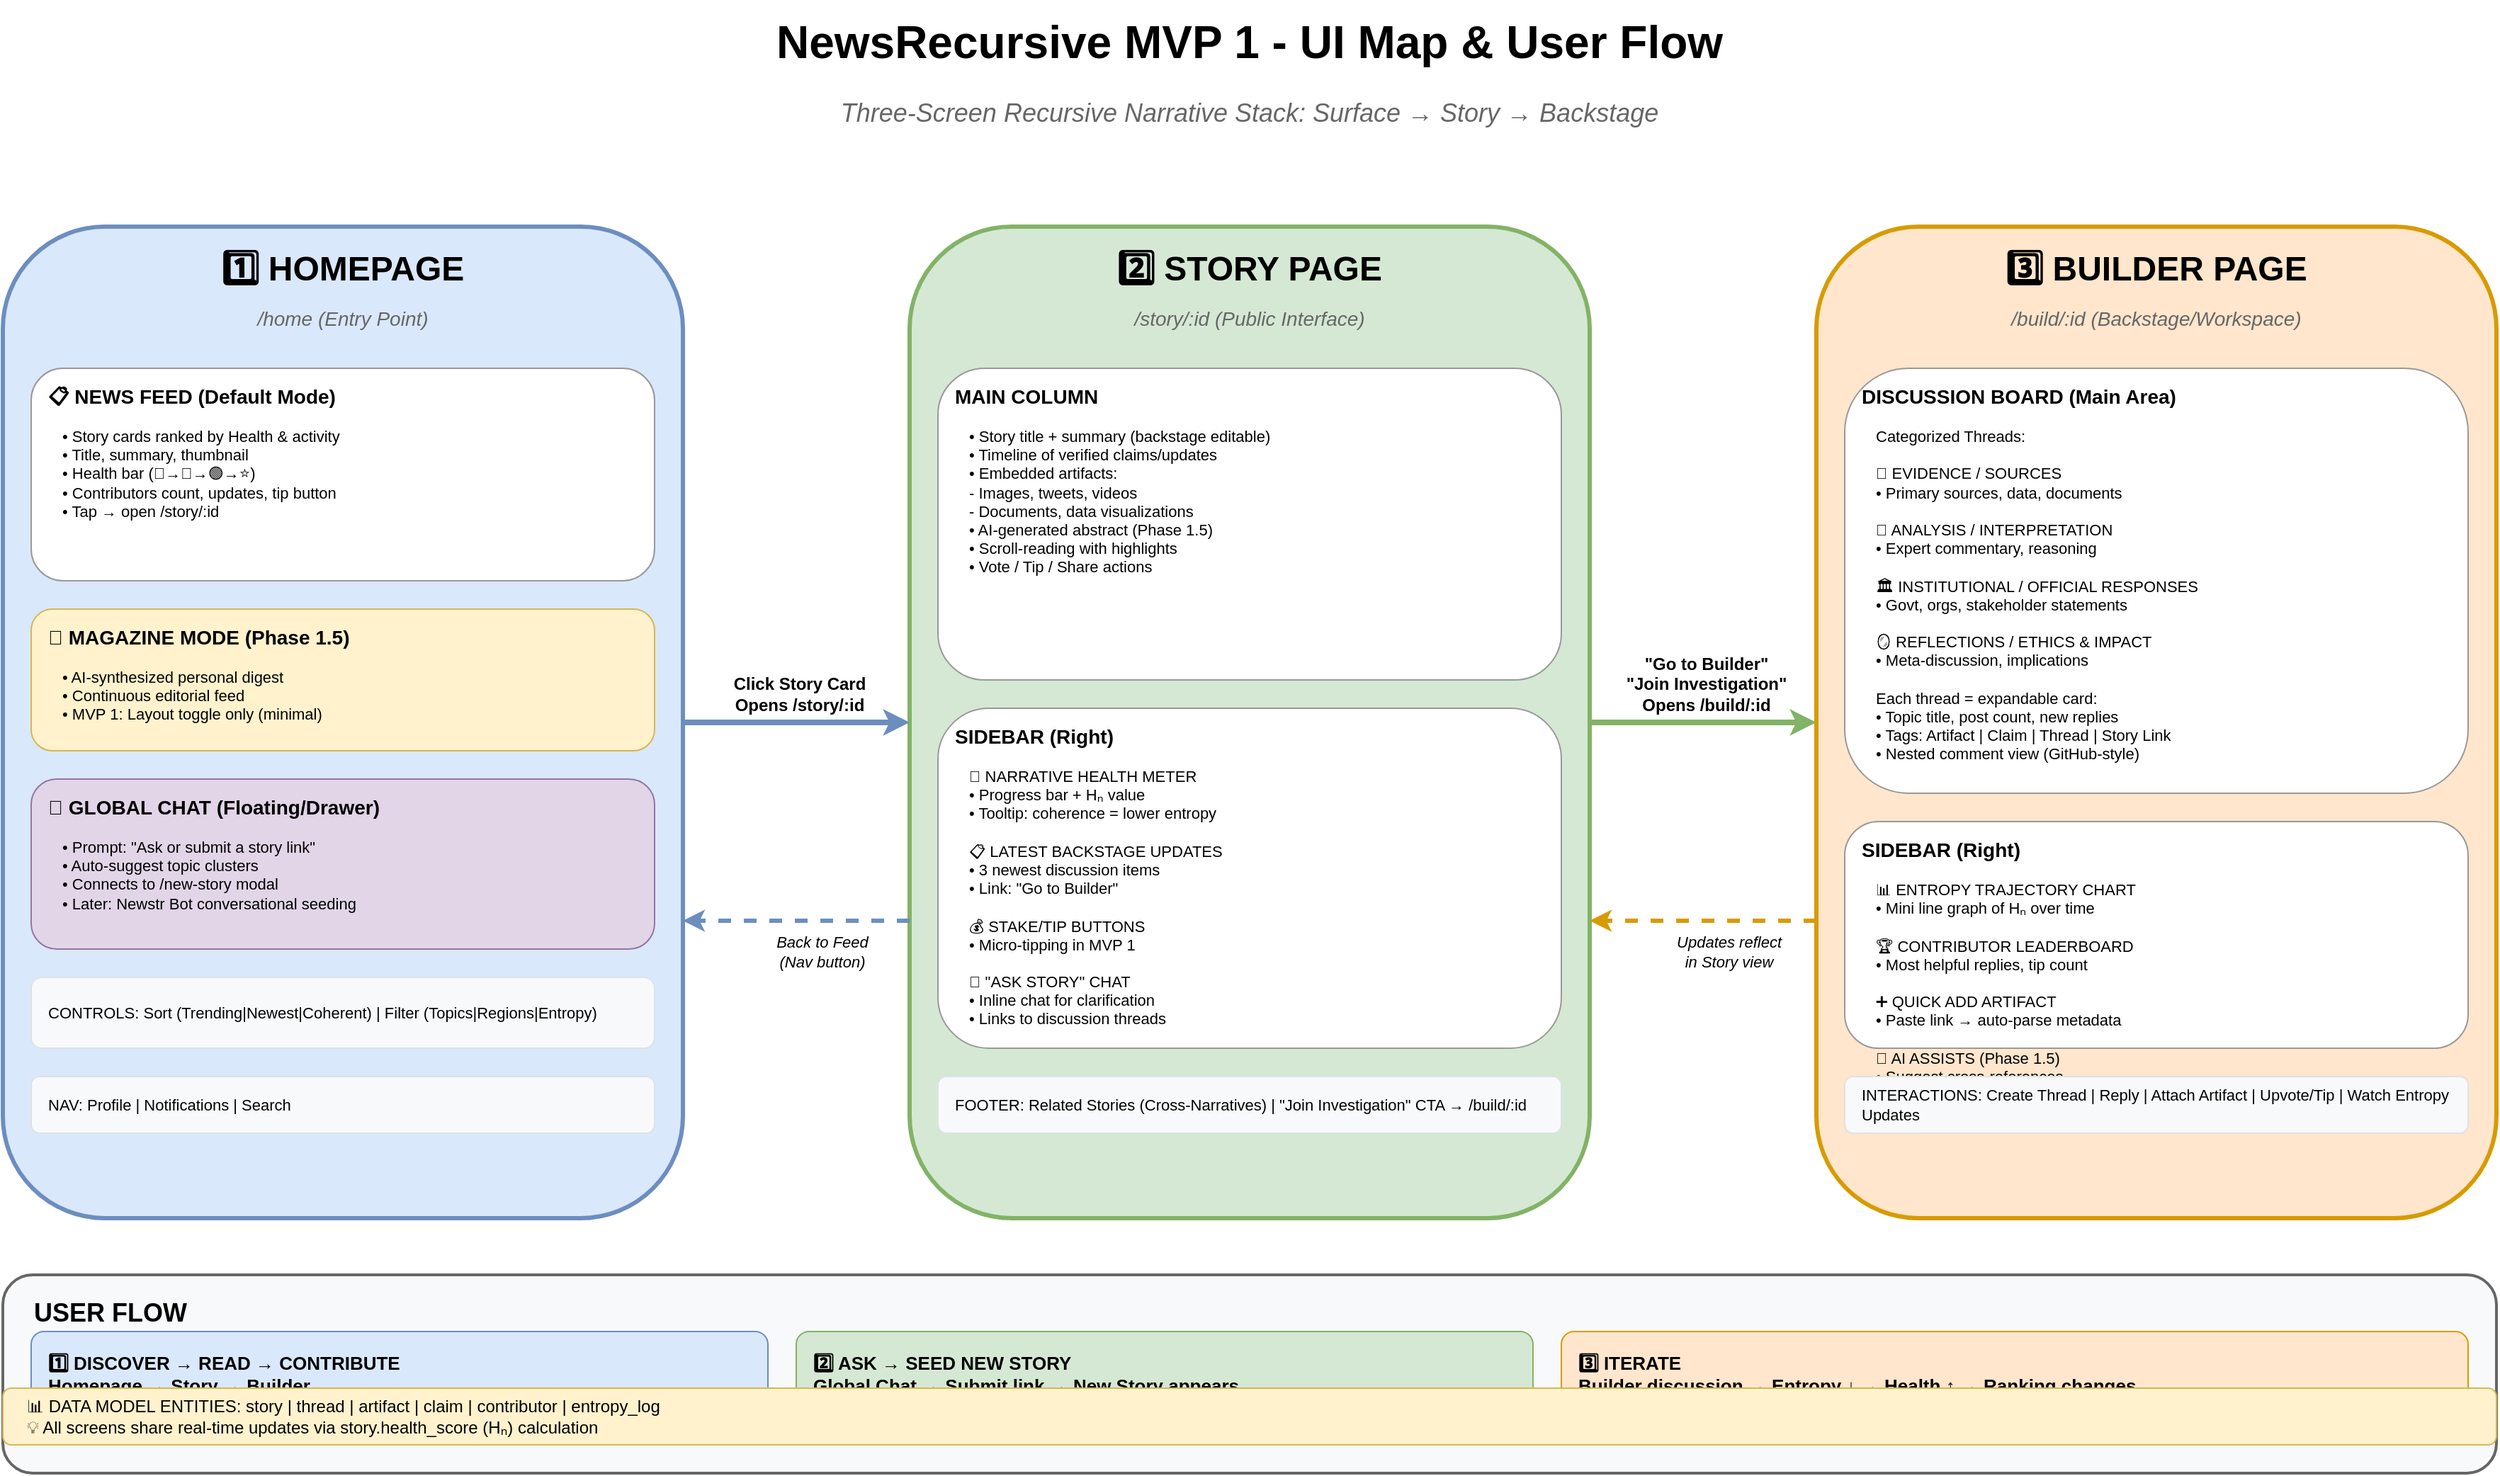 <mxfile>
    <diagram name="00 - UI Map &amp; Flow" id="ui-map">
        <mxGraphModel dx="1679" dy="1036" grid="1" gridSize="10" guides="1" tooltips="1" connect="1" arrows="1" fold="1" page="1" pageScale="1" pageWidth="1920" pageHeight="1080" math="0" shadow="0">
            <root>
                <mxCell id="0"/>
                <mxCell id="1" parent="0"/>
                <mxCell id="title" value="NewsRecursive MVP 1 - UI Map &amp; User Flow" style="text;html=1;strokeColor=none;fillColor=none;align=center;verticalAlign=middle;whiteSpace=wrap;fontSize=32;fontStyle=1;" parent="1" vertex="1">
                    <mxGeometry x="460" y="20" width="1000" height="60" as="geometry"/>
                </mxCell>
                <mxCell id="subtitle" value="Three-Screen Recursive Narrative Stack: Surface → Story → Backstage" style="text;html=1;strokeColor=none;fillColor=none;align=center;verticalAlign=middle;whiteSpace=wrap;fontSize=18;fontStyle=2;fontColor=#666666;" parent="1" vertex="1">
                    <mxGeometry x="460" y="80" width="1000" height="40" as="geometry"/>
                </mxCell>
                <mxCell id="homepage-box" value="" style="rounded=1;whiteSpace=wrap;html=1;fillColor=#dae8fc;strokeColor=#6c8ebf;strokeWidth=3;" parent="1" vertex="1">
                    <mxGeometry x="80" y="180" width="480" height="700" as="geometry"/>
                </mxCell>
                <mxCell id="homepage-title" value="1️⃣ HOMEPAGE" style="text;html=1;strokeColor=none;fillColor=none;align=center;verticalAlign=middle;whiteSpace=wrap;fontSize=24;fontStyle=1;" parent="1" vertex="1">
                    <mxGeometry x="80" y="190" width="480" height="40" as="geometry"/>
                </mxCell>
                <mxCell id="homepage-subtitle" value="/home (Entry Point)" style="text;html=1;strokeColor=none;fillColor=none;align=center;verticalAlign=middle;whiteSpace=wrap;fontSize=14;fontStyle=2;fontColor=#666666;" parent="1" vertex="1">
                    <mxGeometry x="80" y="230" width="480" height="30" as="geometry"/>
                </mxCell>
                <mxCell id="homepage-section1" value="📋 NEWS FEED (Default Mode)" style="rounded=1;whiteSpace=wrap;html=1;fillColor=#ffffff;strokeColor=#999999;fontSize=14;fontStyle=1;align=left;verticalAlign=top;spacingLeft=10;spacingTop=5;" parent="1" vertex="1">
                    <mxGeometry x="100" y="280" width="440" height="150" as="geometry"/>
                </mxCell>
                <mxCell id="homepage-feed-content" value="• Story cards ranked by Health &amp; activity&#xa;• Title, summary, thumbnail&#xa;• Health bar (🔴→🔵→🟢→⭐)&#xa;• Contributors count, updates, tip button&#xa;• Tap → open /story/:id" style="text;html=1;strokeColor=none;fillColor=none;align=left;verticalAlign=top;whiteSpace=wrap;fontSize=11;spacingLeft=10;spacingTop=5;" parent="1" vertex="1">
                    <mxGeometry x="110" y="310" width="420" height="110" as="geometry"/>
                </mxCell>
                <mxCell id="homepage-section2" value="📖 MAGAZINE MODE (Phase 1.5)" style="rounded=1;whiteSpace=wrap;html=1;fillColor=#fff2cc;strokeColor=#d6b656;fontSize=14;fontStyle=1;align=left;verticalAlign=top;spacingLeft=10;spacingTop=5;" parent="1" vertex="1">
                    <mxGeometry x="100" y="450" width="440" height="100" as="geometry"/>
                </mxCell>
                <mxCell id="homepage-mag-content" value="• AI-synthesized personal digest&#xa;• Continuous editorial feed&#xa;• MVP 1: Layout toggle only (minimal)" style="text;html=1;strokeColor=none;fillColor=none;align=left;verticalAlign=top;whiteSpace=wrap;fontSize=11;spacingLeft=10;spacingTop=5;" parent="1" vertex="1">
                    <mxGeometry x="110" y="480" width="420" height="60" as="geometry"/>
                </mxCell>
                <mxCell id="homepage-section3" value="💬 GLOBAL CHAT (Floating/Drawer)" style="rounded=1;whiteSpace=wrap;html=1;fillColor=#e1d5e7;strokeColor=#9673a6;fontSize=14;fontStyle=1;align=left;verticalAlign=top;spacingLeft=10;spacingTop=5;" parent="1" vertex="1">
                    <mxGeometry x="100" y="570" width="440" height="120" as="geometry"/>
                </mxCell>
                <mxCell id="homepage-chat-content" value="• Prompt: &quot;Ask or submit a story link&quot;&#xa;• Auto-suggest topic clusters&#xa;• Connects to /new-story modal&#xa;• Later: Newstr Bot conversational seeding" style="text;html=1;strokeColor=none;fillColor=none;align=left;verticalAlign=top;whiteSpace=wrap;fontSize=11;spacingLeft=10;spacingTop=5;" parent="1" vertex="1">
                    <mxGeometry x="110" y="600" width="420" height="80" as="geometry"/>
                </mxCell>
                <mxCell id="homepage-controls" value="CONTROLS: Sort (Trending|Newest|Coherent) | Filter (Topics|Regions|Entropy)" style="rounded=1;whiteSpace=wrap;html=1;fillColor=#f8f9fa;strokeColor=#dee2e6;fontSize=11;align=left;spacingLeft=10;" parent="1" vertex="1">
                    <mxGeometry x="100" y="710" width="440" height="50" as="geometry"/>
                </mxCell>
                <mxCell id="homepage-nav" value="NAV: Profile | Notifications | Search" style="rounded=1;whiteSpace=wrap;html=1;fillColor=#f8f9fa;strokeColor=#dee2e6;fontSize=11;align=left;spacingLeft=10;" parent="1" vertex="1">
                    <mxGeometry x="100" y="780" width="440" height="40" as="geometry"/>
                </mxCell>
                <mxCell id="story-box" value="" style="rounded=1;whiteSpace=wrap;html=1;fillColor=#d5e8d4;strokeColor=#82b366;strokeWidth=3;" parent="1" vertex="1">
                    <mxGeometry x="720" y="180" width="480" height="700" as="geometry"/>
                </mxCell>
                <mxCell id="story-title-box" value="2️⃣ STORY PAGE" style="text;html=1;strokeColor=none;fillColor=none;align=center;verticalAlign=middle;whiteSpace=wrap;fontSize=24;fontStyle=1;" parent="1" vertex="1">
                    <mxGeometry x="720" y="190" width="480" height="40" as="geometry"/>
                </mxCell>
                <mxCell id="story-subtitle" value="/story/:id (Public Interface)" style="text;html=1;strokeColor=none;fillColor=none;align=center;verticalAlign=middle;whiteSpace=wrap;fontSize=14;fontStyle=2;fontColor=#666666;" parent="1" vertex="1">
                    <mxGeometry x="720" y="230" width="480" height="30" as="geometry"/>
                </mxCell>
                <mxCell id="story-section1" value="MAIN COLUMN" style="rounded=1;whiteSpace=wrap;html=1;fillColor=#ffffff;strokeColor=#999999;fontSize=14;fontStyle=1;align=left;verticalAlign=top;spacingLeft=10;spacingTop=5;" parent="1" vertex="1">
                    <mxGeometry x="740" y="280" width="440" height="220" as="geometry"/>
                </mxCell>
                <mxCell id="story-main-content" value="• Story title + summary (backstage editable)&#xa;• Timeline of verified claims/updates&#xa;• Embedded artifacts:&#xa;  - Images, tweets, videos&#xa;  - Documents, data visualizations&#xa;• AI-generated abstract (Phase 1.5)&#xa;• Scroll-reading with highlights&#xa;• Vote / Tip / Share actions" style="text;html=1;strokeColor=none;fillColor=none;align=left;verticalAlign=top;whiteSpace=wrap;fontSize=11;spacingLeft=10;spacingTop=5;" parent="1" vertex="1">
                    <mxGeometry x="750" y="310" width="420" height="180" as="geometry"/>
                </mxCell>
                <mxCell id="story-section2" value="SIDEBAR (Right)" style="rounded=1;whiteSpace=wrap;html=1;fillColor=#ffffff;strokeColor=#999999;fontSize=14;fontStyle=1;align=left;verticalAlign=top;spacingLeft=10;spacingTop=5;" parent="1" vertex="1">
                    <mxGeometry x="740" y="520" width="440" height="240" as="geometry"/>
                </mxCell>
                <mxCell id="story-sidebar-content" value="🎯 NARRATIVE HEALTH METER&#xa;  • Progress bar + Hₙ value&#xa;  • Tooltip: coherence = lower entropy&#xa;&#xa;📋 LATEST BACKSTAGE UPDATES&#xa;  • 3 newest discussion items&#xa;  • Link: &quot;Go to Builder&quot;&#xa;&#xa;💰 STAKE/TIP BUTTONS&#xa;  • Micro-tipping in MVP 1&#xa;&#xa;💬 &quot;ASK STORY&quot; CHAT&#xa;  • Inline chat for clarification&#xa;  • Links to discussion threads" style="text;html=1;strokeColor=none;fillColor=none;align=left;verticalAlign=top;whiteSpace=wrap;fontSize=11;spacingLeft=10;spacingTop=5;" parent="1" vertex="1">
                    <mxGeometry x="750" y="550" width="420" height="200" as="geometry"/>
                </mxCell>
                <mxCell id="story-footer" value="FOOTER: Related Stories (Cross-Narratives) | &quot;Join Investigation&quot; CTA → /build/:id" style="rounded=1;whiteSpace=wrap;html=1;fillColor=#f8f9fa;strokeColor=#dee2e6;fontSize=11;align=left;spacingLeft=10;" parent="1" vertex="1">
                    <mxGeometry x="740" y="780" width="440" height="40" as="geometry"/>
                </mxCell>
                <mxCell id="builder-box" value="" style="rounded=1;whiteSpace=wrap;html=1;fillColor=#ffe6cc;strokeColor=#d79b00;strokeWidth=3;" parent="1" vertex="1">
                    <mxGeometry x="1360" y="180" width="480" height="700" as="geometry"/>
                </mxCell>
                <mxCell id="builder-title-box" value="3️⃣ BUILDER PAGE" style="text;html=1;strokeColor=none;fillColor=none;align=center;verticalAlign=middle;whiteSpace=wrap;fontSize=24;fontStyle=1;" parent="1" vertex="1">
                    <mxGeometry x="1360" y="190" width="480" height="40" as="geometry"/>
                </mxCell>
                <mxCell id="builder-subtitle" value="/build/:id (Backstage/Workspace)" style="text;html=1;strokeColor=none;fillColor=none;align=center;verticalAlign=middle;whiteSpace=wrap;fontSize=14;fontStyle=2;fontColor=#666666;" parent="1" vertex="1">
                    <mxGeometry x="1360" y="230" width="480" height="30" as="geometry"/>
                </mxCell>
                <mxCell id="builder-section1" value="DISCUSSION BOARD (Main Area)" style="rounded=1;whiteSpace=wrap;html=1;fillColor=#ffffff;strokeColor=#999999;fontSize=14;fontStyle=1;align=left;verticalAlign=top;spacingLeft=10;spacingTop=5;" parent="1" vertex="1">
                    <mxGeometry x="1380" y="280" width="440" height="300" as="geometry"/>
                </mxCell>
                <mxCell id="builder-discussion-content" value="Categorized Threads:&#xa;&#xa;🧩 EVIDENCE / SOURCES&#xa;  • Primary sources, data, documents&#xa;&#xa;🧠 ANALYSIS / INTERPRETATION&#xa;  • Expert commentary, reasoning&#xa;&#xa;🏛️ INSTITUTIONAL / OFFICIAL RESPONSES&#xa;  • Govt, orgs, stakeholder statements&#xa;&#xa;🪞 REFLECTIONS / ETHICS &amp; IMPACT&#xa;  • Meta-discussion, implications&#xa;&#xa;Each thread = expandable card:&#xa;  • Topic title, post count, new replies&#xa;  • Tags: Artifact | Claim | Thread | Story Link&#xa;  • Nested comment view (GitHub-style)" style="text;html=1;strokeColor=none;fillColor=none;align=left;verticalAlign=top;whiteSpace=wrap;fontSize=11;spacingLeft=10;spacingTop=5;" parent="1" vertex="1">
                    <mxGeometry x="1390" y="310" width="420" height="260" as="geometry"/>
                </mxCell>
                <mxCell id="builder-section2" value="SIDEBAR (Right)" style="rounded=1;whiteSpace=wrap;html=1;fillColor=#ffffff;strokeColor=#999999;fontSize=14;fontStyle=1;align=left;verticalAlign=top;spacingLeft=10;spacingTop=5;" parent="1" vertex="1">
                    <mxGeometry x="1380" y="600" width="440" height="160" as="geometry"/>
                </mxCell>
                <mxCell id="builder-sidebar-content" value="📊 ENTROPY TRAJECTORY CHART&#xa;  • Mini line graph of Hₙ over time&#xa;&#xa;🏆 CONTRIBUTOR LEADERBOARD&#xa;  • Most helpful replies, tip count&#xa;&#xa;➕ QUICK ADD ARTIFACT&#xa;  • Paste link → auto-parse metadata&#xa;&#xa;🤖 AI ASSISTS (Phase 1.5)&#xa;  • Suggest cross-references&#xa;  • Detect contradictions" style="text;html=1;strokeColor=none;fillColor=none;align=left;verticalAlign=top;whiteSpace=wrap;fontSize=11;spacingLeft=10;spacingTop=5;" parent="1" vertex="1">
                    <mxGeometry x="1390" y="630" width="420" height="120" as="geometry"/>
                </mxCell>
                <mxCell id="builder-actions" value="INTERACTIONS: Create Thread | Reply | Attach Artifact | Upvote/Tip | Watch Entropy Updates" style="rounded=1;whiteSpace=wrap;html=1;fillColor=#f8f9fa;strokeColor=#dee2e6;fontSize=11;align=left;spacingLeft=10;" parent="1" vertex="1">
                    <mxGeometry x="1380" y="780" width="440" height="40" as="geometry"/>
                </mxCell>
                <mxCell id="arrow1" value="" style="endArrow=classic;html=1;strokeWidth=4;strokeColor=#6c8ebf;exitX=1;exitY=0.5;exitDx=0;exitDy=0;entryX=0;entryY=0.5;entryDx=0;entryDy=0;" parent="1" source="homepage-box" target="story-box" edge="1">
                    <mxGeometry width="50" height="50" relative="1" as="geometry">
                        <mxPoint x="580" y="530" as="sourcePoint"/>
                        <mxPoint x="630" y="480" as="targetPoint"/>
                    </mxGeometry>
                </mxCell>
                <mxCell id="arrow1-label" value="Click Story Card&#xa;Opens /story/:id" style="edgeLabel;html=1;align=center;verticalAlign=middle;resizable=0;points=[];fontSize=12;fontStyle=1;labelBackgroundColor=#ffffff;" parent="arrow1" vertex="1" connectable="0">
                    <mxGeometry x="-0.1" y="2" relative="1" as="geometry">
                        <mxPoint x="10" y="-18" as="offset"/>
                    </mxGeometry>
                </mxCell>
                <mxCell id="arrow2" value="" style="endArrow=classic;html=1;strokeWidth=4;strokeColor=#82b366;exitX=1;exitY=0.5;exitDx=0;exitDy=0;entryX=0;entryY=0.5;entryDx=0;entryDy=0;" parent="1" source="story-box" target="builder-box" edge="1">
                    <mxGeometry width="50" height="50" relative="1" as="geometry">
                        <mxPoint x="1220" y="530" as="sourcePoint"/>
                        <mxPoint x="1270" y="480" as="targetPoint"/>
                    </mxGeometry>
                </mxCell>
                <mxCell id="arrow2-label" value="&quot;Go to Builder&quot;&#xa;&quot;Join Investigation&quot;&#xa;Opens /build/:id" style="edgeLabel;html=1;align=center;verticalAlign=middle;resizable=0;points=[];fontSize=12;fontStyle=1;labelBackgroundColor=#ffffff;" parent="arrow2" vertex="1" connectable="0">
                    <mxGeometry x="-0.1" y="2" relative="1" as="geometry">
                        <mxPoint x="10" y="-25" as="offset"/>
                    </mxGeometry>
                </mxCell>
                <mxCell id="arrow3" value="" style="endArrow=classic;html=1;strokeWidth=3;strokeColor=#d79b00;exitX=0;exitY=0.7;exitDx=0;exitDy=0;entryX=1;entryY=0.7;entryDx=0;entryDy=0;dashed=1;" parent="1" source="builder-box" target="story-box" edge="1">
                    <mxGeometry width="50" height="50" relative="1" as="geometry">
                        <mxPoint x="1220" y="690" as="sourcePoint"/>
                        <mxPoint x="1270" y="640" as="targetPoint"/>
                    </mxGeometry>
                </mxCell>
                <mxCell id="arrow3-label" value="Updates reflect&#xa;in Story view" style="edgeLabel;html=1;align=center;verticalAlign=middle;resizable=0;points=[];fontSize=11;fontStyle=2;labelBackgroundColor=#ffffff;" parent="arrow3" vertex="1" connectable="0">
                    <mxGeometry x="-0.1" y="2" relative="1" as="geometry">
                        <mxPoint x="10" y="20" as="offset"/>
                    </mxGeometry>
                </mxCell>
                <mxCell id="arrow4" value="" style="endArrow=classic;html=1;strokeWidth=3;strokeColor=#6c8ebf;exitX=0;exitY=0.7;exitDx=0;exitDy=0;entryX=1;entryY=0.7;entryDx=0;entryDy=0;dashed=1;" parent="1" source="story-box" target="homepage-box" edge="1">
                    <mxGeometry width="50" height="50" relative="1" as="geometry">
                        <mxPoint x="580" y="690" as="sourcePoint"/>
                        <mxPoint x="630" y="640" as="targetPoint"/>
                    </mxGeometry>
                </mxCell>
                <mxCell id="arrow4-label" value="Back to Feed&#xa;(Nav button)" style="edgeLabel;html=1;align=center;verticalAlign=middle;resizable=0;points=[];fontSize=11;fontStyle=2;labelBackgroundColor=#ffffff;" parent="arrow4" vertex="1" connectable="0">
                    <mxGeometry x="-0.1" y="2" relative="1" as="geometry">
                        <mxPoint x="10" y="20" as="offset"/>
                    </mxGeometry>
                </mxCell>
                <mxCell id="flow-box" value="USER FLOW" style="rounded=1;whiteSpace=wrap;html=1;fillColor=#f8f9fa;strokeColor=#666666;strokeWidth=2;fontSize=18;fontStyle=1;align=left;verticalAlign=top;spacingLeft=20;spacingTop=10;" parent="1" vertex="1">
                    <mxGeometry x="80" y="920" width="1760" height="140" as="geometry"/>
                </mxCell>
                <mxCell id="flow-1" value="1️⃣ DISCOVER → READ → CONTRIBUTE&#xa;Homepage → Story → Builder" style="rounded=1;whiteSpace=wrap;html=1;fillColor=#dae8fc;strokeColor=#6c8ebf;fontSize=13;fontStyle=1;align=left;spacingLeft=10;verticalAlign=middle;" parent="1" vertex="1">
                    <mxGeometry x="100" y="960" width="520" height="60" as="geometry"/>
                </mxCell>
                <mxCell id="flow-2" value="2️⃣ ASK → SEED NEW STORY&#xa;Global Chat → Submit link → New Story appears" style="rounded=1;whiteSpace=wrap;html=1;fillColor=#d5e8d4;strokeColor=#82b366;fontSize=13;fontStyle=1;align=left;spacingLeft=10;verticalAlign=middle;" parent="1" vertex="1">
                    <mxGeometry x="640" y="960" width="520" height="60" as="geometry"/>
                </mxCell>
                <mxCell id="flow-3" value="3️⃣ ITERATE&#xa;Builder discussion → Entropy ↓ → Health ↑ → Ranking changes" style="rounded=1;whiteSpace=wrap;html=1;fillColor=#ffe6cc;strokeColor=#d79b00;fontSize=13;fontStyle=1;align=left;spacingLeft=10;verticalAlign=middle;" parent="1" vertex="1">
                    <mxGeometry x="1180" y="960" width="640" height="60" as="geometry"/>
                </mxCell>
                <mxCell id="data-model-note" value="📊 DATA MODEL ENTITIES: story | thread | artifact | claim | contributor | entropy_log&#xa;💡 All screens share real-time updates via story.health_score (Hₙ) calculation" style="rounded=1;whiteSpace=wrap;html=1;fillColor=#fff2cc;strokeColor=#d6b656;fontSize=12;align=left;spacingLeft=15;verticalAlign=middle;" parent="1" vertex="1">
                    <mxGeometry x="80" y="1000" width="1760" height="40" as="geometry"/>
                </mxCell>
            </root>
        </mxGraphModel>
    </diagram>
    <diagram name="01 - Homepage" id="homepage">
        <mxGraphModel dx="1679" dy="1036" grid="1" gridSize="10" guides="1" tooltips="1" connect="1" arrows="1" fold="1" page="1" pageScale="1" pageWidth="1920" pageHeight="1080" math="0" shadow="0">
            <root>
                <mxCell id="0"/>
                <mxCell id="1" parent="0"/>
                <mxCell id="main-container" value="" style="rounded=0;whiteSpace=wrap;html=1;fillColor=#f5f5f5;strokeColor=#666666;" parent="1" vertex="1">
                    <mxGeometry width="1920" height="1080" as="geometry"/>
                </mxCell>
                <mxCell id="navbar" value="NAVIGATION BAR" style="rounded=0;whiteSpace=wrap;html=1;fillColor=#dae8fc;strokeColor=#6c8ebf;fontSize=14;fontStyle=1;align=left;verticalAlign=top;spacingLeft=20;spacingTop=10;" parent="1" vertex="1">
                    <mxGeometry width="1920" height="80" as="geometry"/>
                </mxCell>
                <mxCell id="nav-logo" value="📰 NewsRecursive" style="rounded=1;whiteSpace=wrap;html=1;fillColor=#ffffff;strokeColor=#666666;fontSize=18;fontStyle=1;" parent="1" vertex="1">
                    <mxGeometry x="20" y="20" width="200" height="40" as="geometry"/>
                </mxCell>
                <mxCell id="nav-search" value="🔍 Search stories..." style="rounded=1;whiteSpace=wrap;html=1;fillColor=#ffffff;strokeColor=#666666;align=left;spacingLeft=10;" parent="1" vertex="1">
                    <mxGeometry x="240" y="20" width="400" height="40" as="geometry"/>
                </mxCell>
                <mxCell id="nav-profile" value="👤 Profile" style="rounded=1;whiteSpace=wrap;html=1;fillColor=#ffffff;strokeColor=#666666;" parent="1" vertex="1">
                    <mxGeometry x="1680" y="20" width="100" height="40" as="geometry"/>
                </mxCell>
                <mxCell id="nav-notif" value="🔔 3" style="rounded=1;whiteSpace=wrap;html=1;fillColor=#fff2cc;strokeColor=#d6b656;" parent="1" vertex="1">
                    <mxGeometry x="1800" y="20" width="100" height="40" as="geometry"/>
                </mxCell>
                <mxCell id="controls-bar" value="CONTROLS" style="rounded=0;whiteSpace=wrap;html=1;fillColor=#e1d5e7;strokeColor=#9673a6;fontSize=12;fontStyle=1;align=left;verticalAlign=top;spacingLeft=20;spacingTop=5;" parent="1" vertex="1">
                    <mxGeometry y="80" width="1920" height="60" as="geometry"/>
                </mxCell>
                <mxCell id="mode-toggle" value="📋 List Mode | 📖 Magazine Mode" style="rounded=1;whiteSpace=wrap;html=1;fillColor=#ffffff;strokeColor=#666666;" parent="1" vertex="1">
                    <mxGeometry x="20" y="95" width="250" height="30" as="geometry"/>
                </mxCell>
                <mxCell id="sort-filter" value="Sort: 🔥 Trending | 🆕 Newest | ✅ Most Coherent" style="rounded=1;whiteSpace=wrap;html=1;fillColor=#ffffff;strokeColor=#666666;" parent="1" vertex="1">
                    <mxGeometry x="290" y="95" width="350" height="30" as="geometry"/>
                </mxCell>
                <mxCell id="filter-topics" value="Filter: 🏷️ Topics | 🌍 Regions | 🌀 Entropy Range" style="rounded=1;whiteSpace=wrap;html=1;fillColor=#ffffff;strokeColor=#666666;" parent="1" vertex="1">
                    <mxGeometry x="660" y="95" width="350" height="30" as="geometry"/>
                </mxCell>
                <mxCell id="content-area" value="" style="rounded=0;whiteSpace=wrap;html=1;fillColor=#ffffff;strokeColor=none;" parent="1" vertex="1">
                    <mxGeometry y="140" width="1520" height="940" as="geometry"/>
                </mxCell>
                <mxCell id="feed-title" value="📰 NEWS FEED" style="text;html=1;strokeColor=none;fillColor=none;align=left;verticalAlign=middle;whiteSpace=wrap;fontSize=20;fontStyle=1;" parent="1" vertex="1">
                    <mxGeometry x="40" y="160" width="200" height="40" as="geometry"/>
                </mxCell>
                <mxCell id="story-card-1" value="" style="rounded=1;whiteSpace=wrap;html=1;fillColor=#f8f9fa;strokeColor=#dee2e6;align=left;verticalAlign=top;" parent="1" vertex="1">
                    <mxGeometry x="40" y="220" width="700" height="180" as="geometry"/>
                </mxCell>
                <mxCell id="card1-title" value="🏛️ Federal Reserve Announces New Digital Currency Framework" style="text;html=1;strokeColor=none;fillColor=none;align=left;verticalAlign=top;whiteSpace=wrap;fontSize=16;fontStyle=1;spacingLeft=10;" parent="1" vertex="1">
                    <mxGeometry x="50" y="230" width="680" height="30" as="geometry"/>
                </mxCell>
                <mxCell id="card1-summary" value="Central bank outlines three-phase approach to CBDC implementation, with pilot programs beginning Q2 2026..." style="text;html=1;strokeColor=none;fillColor=none;align=left;verticalAlign=top;whiteSpace=wrap;fontSize=12;spacingLeft=10;" parent="1" vertex="1">
                    <mxGeometry x="50" y="265" width="680" height="40" as="geometry"/>
                </mxCell>
                <mxCell id="card1-health" value="🟢 Coherent" style="rounded=1;whiteSpace=wrap;html=1;fillColor=#d5e8d4;strokeColor=#82b366;fontSize=12;fontStyle=1;" parent="1" vertex="1">
                    <mxGeometry x="50" y="315" width="120" height="28" as="geometry"/>
                </mxCell>
                <mxCell id="card1-healthbar" value="" style="rounded=1;whiteSpace=wrap;html=1;fillColor=#e8e8e8;strokeColor=#999999;" parent="1" vertex="1">
                    <mxGeometry x="180" y="315" width="550" height="28" as="geometry"/>
                </mxCell>
                <mxCell id="card1-healthbar-fill" value="" style="rounded=1;whiteSpace=wrap;html=1;fillColor=#82b366;strokeColor=none;" parent="1" vertex="1">
                    <mxGeometry x="180" y="315" width="413" height="28" as="geometry"/>
                </mxCell>
                <mxCell id="card1-meta" value="👥 47 contributors | 🕐 Updated 2h ago | 💰 Tip" style="text;html=1;strokeColor=none;fillColor=none;align=left;verticalAlign=middle;whiteSpace=wrap;fontSize=11;spacingLeft=10;" parent="1" vertex="1">
                    <mxGeometry x="50" y="365" width="680" height="25" as="geometry"/>
                </mxCell>
                <mxCell id="story-card-2" value="" style="rounded=1;whiteSpace=wrap;html=1;fillColor=#f8f9fa;strokeColor=#dee2e6;align=left;verticalAlign=top;" parent="1" vertex="1">
                    <mxGeometry x="40" y="420" width="700" height="180" as="geometry"/>
                </mxCell>
                <mxCell id="card2-title" value="🌊 Climate Tipping Point: Antarctic Ice Sheet Collapse Accelerating" style="text;html=1;strokeColor=none;fillColor=none;align=left;verticalAlign=top;whiteSpace=wrap;fontSize=16;fontStyle=1;spacingLeft=10;" parent="1" vertex="1">
                    <mxGeometry x="50" y="430" width="680" height="30" as="geometry"/>
                </mxCell>
                <mxCell id="card2-summary" value="New satellite data reveals unprecedented melt rates in West Antarctic ice shelves, prompting urgent international response..." style="text;html=1;strokeColor=none;fillColor=none;align=left;verticalAlign=top;whiteSpace=wrap;fontSize=12;spacingLeft=10;" parent="1" vertex="1">
                    <mxGeometry x="50" y="465" width="680" height="40" as="geometry"/>
                </mxCell>
                <mxCell id="card2-health" value="🟡 Developing" style="rounded=1;whiteSpace=wrap;html=1;fillColor=#fff2cc;strokeColor=#d6b656;fontSize=12;fontStyle=1;" parent="1" vertex="1">
                    <mxGeometry x="50" y="515" width="120" height="28" as="geometry"/>
                </mxCell>
                <mxCell id="card2-healthbar" value="" style="rounded=1;whiteSpace=wrap;html=1;fillColor=#e8e8e8;strokeColor=#999999;" parent="1" vertex="1">
                    <mxGeometry x="180" y="515" width="550" height="28" as="geometry"/>
                </mxCell>
                <mxCell id="card2-healthbar-fill" value="" style="rounded=1;whiteSpace=wrap;html=1;fillColor=#d6b656;strokeColor=none;" parent="1" vertex="1">
                    <mxGeometry x="180" y="515" width="302" height="28" as="geometry"/>
                </mxCell>
                <mxCell id="card2-meta" value="👥 89 contributors | 🕐 Updated 45m ago | 💰 Tip" style="text;html=1;strokeColor=none;fillColor=none;align=left;verticalAlign=middle;whiteSpace=wrap;fontSize=11;spacingLeft=10;" parent="1" vertex="1">
                    <mxGeometry x="50" y="565" width="680" height="25" as="geometry"/>
                </mxCell>
                <mxCell id="story-card-3" value="" style="rounded=1;whiteSpace=wrap;html=1;fillColor=#f8f9fa;strokeColor=#dee2e6;align=left;verticalAlign=top;" parent="1" vertex="1">
                    <mxGeometry x="40" y="620" width="700" height="180" as="geometry"/>
                </mxCell>
                <mxCell id="card3-title" value="💊 Breakthrough Alzheimer&#39;s Treatment Shows 80% Efficacy in Phase III" style="text;html=1;strokeColor=none;fillColor=none;align=left;verticalAlign=top;whiteSpace=wrap;fontSize=16;fontStyle=1;spacingLeft=10;" parent="1" vertex="1">
                    <mxGeometry x="50" y="630" width="680" height="30" as="geometry"/>
                </mxCell>
                <mxCell id="card3-summary" value="Novel gene therapy targeting tau proteins demonstrates unprecedented success in clinical trials, FDA approval expected..." style="text;html=1;strokeColor=none;fillColor=none;align=left;verticalAlign=top;whiteSpace=wrap;fontSize=12;spacingLeft=10;" parent="1" vertex="1">
                    <mxGeometry x="50" y="665" width="680" height="40" as="geometry"/>
                </mxCell>
                <mxCell id="card3-health" value="🟢 Coherent" style="rounded=1;whiteSpace=wrap;html=1;fillColor=#d5e8d4;strokeColor=#82b366;fontSize=12;fontStyle=1;" parent="1" vertex="1">
                    <mxGeometry x="50" y="715" width="120" height="28" as="geometry"/>
                </mxCell>
                <mxCell id="card3-healthbar" value="" style="rounded=1;whiteSpace=wrap;html=1;fillColor=#e8e8e8;strokeColor=#999999;" parent="1" vertex="1">
                    <mxGeometry x="180" y="715" width="550" height="28" as="geometry"/>
                </mxCell>
                <mxCell id="card3-healthbar-fill" value="" style="rounded=1;whiteSpace=wrap;html=1;fillColor=#82b366;strokeColor=none;" parent="1" vertex="1">
                    <mxGeometry x="180" y="715" width="495" height="28" as="geometry"/>
                </mxCell>
                <mxCell id="card3-meta" value="👥 124 contributors | 🕐 Updated 10m ago | 💰 Tip" style="text;html=1;strokeColor=none;fillColor=none;align=left;verticalAlign=middle;whiteSpace=wrap;fontSize=11;spacingLeft=10;" parent="1" vertex="1">
                    <mxGeometry x="50" y="765" width="680" height="25" as="geometry"/>
                </mxCell>
                <mxCell id="feed2-title" value="📊 TRENDING NARRATIVES" style="text;html=1;strokeColor=none;fillColor=none;align=left;verticalAlign=middle;whiteSpace=wrap;fontSize=20;fontStyle=1;" parent="1" vertex="1">
                    <mxGeometry x="780" y="160" width="300" height="40" as="geometry"/>
                </mxCell>
                <mxCell id="trending-1" value="🤖 AI Lab Announces AGI Breakthrough&#xa;👥 312 contributors | 🟡 Developing" style="rounded=1;whiteSpace=wrap;html=1;fillColor=#f8f9fa;strokeColor=#dee2e6;align=left;verticalAlign=top;fontSize=12;spacingLeft=10;spacingTop=10;" parent="1" vertex="1">
                    <mxGeometry x="780" y="220" width="700" height="80" as="geometry"/>
                </mxCell>
                <mxCell id="trending-2" value="🚀 SpaceX Mars Colony Timeline Updated&#xa;👥 189 contributors | 🟢 Coherent" style="rounded=1;whiteSpace=wrap;html=1;fillColor=#f8f9fa;strokeColor=#dee2e6;align=left;verticalAlign=top;fontSize=12;spacingLeft=10;spacingTop=10;" parent="1" vertex="1">
                    <mxGeometry x="780" y="320" width="700" height="80" as="geometry"/>
                </mxCell>
                <mxCell id="trending-3" value="⚡ Grid-Scale Fusion Plant Goes Online&#xa;👥 267 contributors | 🟡 Developing" style="rounded=1;whiteSpace=wrap;html=1;fillColor=#f8f9fa;strokeColor=#dee2e6;align=left;verticalAlign=top;fontSize=12;spacingLeft=10;spacingTop=10;" parent="1" vertex="1">
                    <mxGeometry x="780" y="420" width="700" height="80" as="geometry"/>
                </mxCell>
                <mxCell id="trending-4" value="🏛️ EU Passes Comprehensive AI Rights Act&#xa;👥 445 contributors | 🟢 Coherent" style="rounded=1;whiteSpace=wrap;html=1;fillColor=#f8f9fa;strokeColor=#dee2e6;align=left;verticalAlign=top;fontSize=12;spacingLeft=10;spacingTop=10;" parent="1" vertex="1">
                    <mxGeometry x="780" y="520" width="700" height="80" as="geometry"/>
                </mxCell>
                <mxCell id="chat-drawer" value="GLOBAL CHAT" style="rounded=1;whiteSpace=wrap;html=1;fillColor=#dae8fc;strokeColor=#6c8ebf;align=left;verticalAlign=top;fontSize=14;fontStyle=1;spacingLeft=15;spacingTop=10;" parent="1" vertex="1">
                    <mxGeometry x="1540" y="140" width="380" height="940" as="geometry"/>
                </mxCell>
                <mxCell id="chat-header" value="💬 Ask or Submit a Story Link" style="text;html=1;strokeColor=none;fillColor=none;align=center;verticalAlign=middle;whiteSpace=wrap;fontSize=13;fontStyle=1;" parent="1" vertex="1">
                    <mxGeometry x="1550" y="180" width="360" height="30" as="geometry"/>
                </mxCell>
                <mxCell id="chat-messages" value="Recent Chats:&#xa;&#xa;🤖 Newstr Bot: &quot;I found 3 similar stories about Fed policy...&quot;&#xa;&#xa;You: &quot;https://nyt.com/cbdc-framework&quot;&#xa;&#xa;🤖 Newstr Bot: &quot;Would you like to:&#xa;  • Create new story&#xa;  • Merge with existing&#xa;  • Add as source to #fed-policy&quot;&#xa;&#xa;---&#xa;&#xa;You: &quot;What&#39;s happening with Antarctica?&quot;&#xa;&#xa;🤖 Newstr Bot: &quot;Story #4729 has 89 contributors discussing ice sheet collapse. View →&quot;" style="rounded=1;whiteSpace=wrap;html=1;fillColor=#ffffff;strokeColor=#999999;align=left;verticalAlign=top;fontSize=11;spacingLeft=10;spacingTop=10;" parent="1" vertex="1">
                    <mxGeometry x="1550" y="220" width="360" height="700" as="geometry"/>
                </mxCell>
                <mxCell id="chat-input" value="💬 Type here or paste a link..." style="rounded=1;whiteSpace=wrap;html=1;fillColor=#ffffff;strokeColor=#666666;align=left;verticalAlign=middle;fontSize=12;spacingLeft=10;" parent="1" vertex="1">
                    <mxGeometry x="1550" y="940" width="300" height="50" as="geometry"/>
                </mxCell>
                <mxCell id="chat-send" value="Send" style="rounded=1;whiteSpace=wrap;html=1;fillColor=#60a5fa;strokeColor=#3b82f6;fontColor=#ffffff;fontStyle=1;" parent="1" vertex="1">
                    <mxGeometry x="1860" y="940" width="50" height="50" as="geometry"/>
                </mxCell>
                <mxCell id="chat-toggle" value="🔽 Close" style="rounded=1;whiteSpace=wrap;html=1;fillColor=#e5e7eb;strokeColor=#999999;fontSize=11;" parent="1" vertex="1">
                    <mxGeometry x="1550" y="1000" width="360" height="30" as="geometry"/>
                </mxCell>
                <mxCell id="legend" value="INTERACTION NOTES:&#xa;&#xa;• Story Cards → Click to open /story/:id&#xa;• Narrative Health States:&#xa;  ⚠️ Forming (0–0.4) | 🟡 Developing (0.4–0.7) | 🟢 Coherent (0.7–1.0)&#xa;• Color Bars → Visual health indicator (red → yellow → green)&#xa;• Hover on bar → See detailed score + trend sparkline&#xa;• Tooltip → &quot;Narrative Health shows how coherent and verified a story is&quot;&#xa;• Tip Button → Micro-tipping contributors&#xa;• Chat → Auto-suggest topics on link paste&#xa;• Mode Toggle → Switch List/Magazine view" style="rounded=1;whiteSpace=wrap;html=1;fillColor=#fff2cc;strokeColor=#d6b656;align=left;verticalAlign=top;fontSize=11;spacingLeft=10;spacingTop=10;" parent="1" vertex="1">
                    <mxGeometry x="780" y="620" width="700" height="180" as="geometry"/>
                </mxCell>
            </root>
        </mxGraphModel>
    </diagram>
    <diagram name="02 - Story Page" id="story-page">
        <mxGraphModel dx="1679" dy="1036" grid="1" gridSize="10" guides="1" tooltips="1" connect="1" arrows="1" fold="1" page="1" pageScale="1" pageWidth="1920" pageHeight="1080" math="0" shadow="0">
            <root>
                <mxCell id="0"/>
                <mxCell id="1" parent="0"/>
                <mxCell id="main-container" value="" style="rounded=0;whiteSpace=wrap;html=1;fillColor=#f5f5f5;strokeColor=#666666;" parent="1" vertex="1">
                    <mxGeometry width="1920" height="1080" as="geometry"/>
                </mxCell>
                <mxCell id="navbar" value="NAVIGATION BAR" style="rounded=0;whiteSpace=wrap;html=1;fillColor=#dae8fc;strokeColor=#6c8ebf;fontSize=14;fontStyle=1;align=left;verticalAlign=top;spacingLeft=20;spacingTop=10;" parent="1" vertex="1">
                    <mxGeometry width="1920" height="80" as="geometry"/>
                </mxCell>
                <mxCell id="nav-back" value="← Back to Feed" style="rounded=1;whiteSpace=wrap;html=1;fillColor=#ffffff;strokeColor=#666666;" parent="1" vertex="1">
                    <mxGeometry x="20" y="20" width="150" height="40" as="geometry"/>
                </mxCell>
                <mxCell id="nav-logo" value="📰 NewsRecursive" style="rounded=1;whiteSpace=wrap;html=1;fillColor=#ffffff;strokeColor=#666666;fontSize=18;fontStyle=1;" parent="1" vertex="1">
                    <mxGeometry x="190" y="20" width="200" height="40" as="geometry"/>
                </mxCell>
                <mxCell id="nav-actions" value="🔖 Save | 📤 Share | ⭐ Follow" style="rounded=1;whiteSpace=wrap;html=1;fillColor=#ffffff;strokeColor=#666666;" parent="1" vertex="1">
                    <mxGeometry x="1500" y="20" width="280" height="40" as="geometry"/>
                </mxCell>
                <mxCell id="nav-profile" value="👤 Profile" style="rounded=1;whiteSpace=wrap;html=1;fillColor=#ffffff;strokeColor=#666666;" parent="1" vertex="1">
                    <mxGeometry x="1800" y="20" width="100" height="40" as="geometry"/>
                </mxCell>
                <mxCell id="main-column" value="" style="rounded=0;whiteSpace=wrap;html=1;fillColor=#ffffff;strokeColor=none;" parent="1" vertex="1">
                    <mxGeometry x="40" y="100" width="1180" height="960" as="geometry"/>
                </mxCell>
                <mxCell id="story-header" value="" style="rounded=1;whiteSpace=wrap;html=1;fillColor=#f8f9fa;strokeColor=#dee2e6;align=left;verticalAlign=top;" parent="1" vertex="1">
                    <mxGeometry x="60" y="120" width="1140" height="200" as="geometry"/>
                </mxCell>
                <mxCell id="story-title" value="🏛️ Federal Reserve Announces New Digital Currency Framework" style="text;html=1;strokeColor=none;fillColor=none;align=left;verticalAlign=top;whiteSpace=wrap;fontSize=24;fontStyle=1;spacingLeft=15;spacingTop=10;" parent="1" vertex="1">
                    <mxGeometry x="70" y="130" width="1120" height="50" as="geometry"/>
                </mxCell>
                <mxCell id="story-meta" value="📅 Published: Oct 3, 2025 | 🕐 Last Updated: 2 hours ago | ✍️ 47 Contributors | 👁️ 12.4k Views" style="text;html=1;strokeColor=none;fillColor=none;align=left;verticalAlign=middle;whiteSpace=wrap;fontSize=12;spacingLeft=15;" parent="1" vertex="1">
                    <mxGeometry x="70" y="185" width="1120" height="25" as="geometry"/>
                </mxCell>
                <mxCell id="story-summary" value="SUMMARY: The Federal Reserve today unveiled a comprehensive three-phase framework for implementing a Central Bank Digital Currency (CBDC). The plan includes pilot programs beginning in Q2 2026, with full rollout targeted for 2028. Key stakeholders include major banking institutions, tech companies, and international monetary organizations." style="text;html=1;strokeColor=none;fillColor=none;align=left;verticalAlign=top;whiteSpace=wrap;fontSize=13;spacingLeft=15;spacingTop=5;" parent="1" vertex="1">
                    <mxGeometry x="70" y="220" width="1120" height="80" as="geometry"/>
                </mxCell>
                <mxCell id="timeline-section" value="VERIFIED TIMELINE" style="rounded=1;whiteSpace=wrap;html=1;fillColor=#e1d5e7;strokeColor=#9673a6;fontSize=16;fontStyle=1;align=left;verticalAlign=top;spacingLeft=15;spacingTop=10;" parent="1" vertex="1">
                    <mxGeometry x="60" y="340" width="1140" height="400" as="geometry"/>
                </mxCell>
                <mxCell id="timeline-1" value="Oct 3, 2025 - 10:00 AM EST" style="rounded=1;whiteSpace=wrap;html=1;fillColor=#dae8fc;strokeColor=#6c8ebf;align=left;verticalAlign=top;fontSize=12;fontStyle=1;spacingLeft=10;spacingTop=5;" parent="1" vertex="1">
                    <mxGeometry x="80" y="370" width="1100" height="100" as="geometry"/>
                </mxCell>
                <mxCell id="timeline-1-content" value="🎤 Fed Chair Powell announces CBDC framework at press conference&#xa;📄 Official whitepaper released (127 pages)&#xa;🔗 Sources: [Fed.gov] [Reuters] [Bloomberg]&#xa;✅ Verified by 23 contributors" style="text;html=1;strokeColor=none;fillColor=none;align=left;verticalAlign=top;whiteSpace=wrap;fontSize=11;spacingLeft=10;spacingTop=5;" parent="1" vertex="1">
                    <mxGeometry x="90" y="400" width="1080" height="60" as="geometry"/>
                </mxCell>
                <mxCell id="timeline-2" value="Oct 3, 2025 - 2:30 PM EST" style="rounded=1;whiteSpace=wrap;html=1;fillColor=#dae8fc;strokeColor=#6c8ebf;align=left;verticalAlign=top;fontSize=12;fontStyle=1;spacingLeft=10;spacingTop=5;" parent="1" vertex="1">
                    <mxGeometry x="80" y="490" width="1100" height="100" as="geometry"/>
                </mxCell>
                <mxCell id="timeline-2-content" value="🏦 Major banks (JPM, BoA, Citi) release joint statement of support&#xa;💬 Banking Coalition pledges $2.3B in infrastructure investment&#xa;🔗 Sources: [WSJ] [Bank press releases]&#xa;✅ Verified by 18 contributors" style="text;html=1;strokeColor=none;fillColor=none;align=left;verticalAlign=top;whiteSpace=wrap;fontSize=11;spacingLeft=10;spacingTop=5;" parent="1" vertex="1">
                    <mxGeometry x="90" y="520" width="1080" height="60" as="geometry"/>
                </mxCell>
                <mxCell id="timeline-3" value="Oct 4, 2025 - 9:00 AM EST" style="rounded=1;whiteSpace=wrap;html=1;fillColor=#dae8fc;strokeColor=#6c8ebf;align=left;verticalAlign=top;fontSize=12;fontStyle=1;spacingLeft=10;spacingTop=5;" parent="1" vertex="1">
                    <mxGeometry x="80" y="610" width="1100" height="100" as="geometry"/>
                </mxCell>
                <mxCell id="timeline-3-content" value="⚖️ Sen. Warren raises privacy concerns in Senate hearing&#xa;🗣️ Debate begins on regulatory framework and oversight&#xa;🔗 Sources: [C-SPAN] [Congressional Record]&#xa;✅ Verified by 31 contributors" style="text;html=1;strokeColor=none;fillColor=none;align=left;verticalAlign=top;whiteSpace=wrap;fontSize=11;spacingLeft=10;spacingTop=5;" parent="1" vertex="1">
                    <mxGeometry x="90" y="640" width="1080" height="60" as="geometry"/>
                </mxCell>
                <mxCell id="artifacts-section" value="KEY ARTIFACTS" style="rounded=1;whiteSpace=wrap;html=1;fillColor=#fff2cc;strokeColor=#d6b656;fontSize=16;fontStyle=1;align=left;verticalAlign=top;spacingLeft=15;spacingTop=10;" parent="1" vertex="1">
                    <mxGeometry x="60" y="760" width="1140" height="280" as="geometry"/>
                </mxCell>
                <mxCell id="artifact-1" value="📄 Fed Whitepaper [PDF, 127 pages]" style="rounded=1;whiteSpace=wrap;html=1;fillColor=#ffffff;strokeColor=#999999;fontSize=12;align=left;spacingLeft=10;" parent="1" vertex="1">
                    <mxGeometry x="80" y="800" width="340" height="60" as="geometry"/>
                </mxCell>
                <mxCell id="artifact-2" value="🎥 Powell Press Conference [Video, 47:32]" style="rounded=1;whiteSpace=wrap;html=1;fillColor=#ffffff;strokeColor=#999999;fontSize=12;align=left;spacingLeft=10;" parent="1" vertex="1">
                    <mxGeometry x="440" y="800" width="340" height="60" as="geometry"/>
                </mxCell>
                <mxCell id="artifact-3" value="📊 Technical Architecture Diagram" style="rounded=1;whiteSpace=wrap;html=1;fillColor=#ffffff;strokeColor=#999999;fontSize=12;align=left;spacingLeft=10;" parent="1" vertex="1">
                    <mxGeometry x="800" y="800" width="380" height="60" as="geometry"/>
                </mxCell>
                <mxCell id="artifact-4" value="🐦 @federalreserve announcement tweet [12.3k retweets]" style="rounded=1;whiteSpace=wrap;html=1;fillColor=#ffffff;strokeColor=#999999;fontSize=12;align=left;spacingLeft=10;" parent="1" vertex="1">
                    <mxGeometry x="80" y="880" width="340" height="60" as="geometry"/>
                </mxCell>
                <mxCell id="artifact-5" value="📰 Bloomberg Analysis: Impact on Traditional Banking" style="rounded=1;whiteSpace=wrap;html=1;fillColor=#ffffff;strokeColor=#999999;fontSize=12;align=left;spacingLeft=10;" parent="1" vertex="1">
                    <mxGeometry x="440" y="880" width="340" height="60" as="geometry"/>
                </mxCell>
                <mxCell id="artifact-6" value="📈 Market Reaction: Bank Stocks -2.3% avg." style="rounded=1;whiteSpace=wrap;html=1;fillColor=#ffffff;strokeColor=#999999;fontSize=12;align=left;spacingLeft=10;" parent="1" vertex="1">
                    <mxGeometry x="800" y="880" width="380" height="60" as="geometry"/>
                </mxCell>
                <mxCell id="artifacts-note" value="💡 All artifacts verified and timestamped | 📎 Add new artifact | 🔍 Search within artifacts" style="text;html=1;strokeColor=none;fillColor=none;align=left;verticalAlign=middle;whiteSpace=wrap;fontSize=11;spacingLeft=15;" parent="1" vertex="1">
                    <mxGeometry x="80" y="960" width="1100" height="30" as="geometry"/>
                </mxCell>
                <mxCell id="sidebar" value="SIDEBAR" style="rounded=0;whiteSpace=wrap;html=1;fillColor=#e1d5e7;strokeColor=#9673a6;fontSize=14;fontStyle=1;align=left;verticalAlign=top;spacingLeft=15;spacingTop=10;" parent="1" vertex="1">
                    <mxGeometry x="1240" y="100" width="660" height="960" as="geometry"/>
                </mxCell>
                <mxCell id="health-meter" value="NARRATIVE HEALTH" style="rounded=1;whiteSpace=wrap;html=1;fillColor=#d5e8d4;strokeColor=#82b366;fontSize=14;fontStyle=1;align=left;verticalAlign=top;spacingLeft=15;spacingTop=10;" parent="1" vertex="1">
                    <mxGeometry x="1260" y="130" width="620" height="200" as="geometry"/>
                </mxCell>
                <mxCell id="health-score" value="COHERENCE INDEX: 0.78" style="text;html=1;strokeColor=none;fillColor=none;align=center;verticalAlign=middle;whiteSpace=wrap;fontSize=32;fontStyle=1;fontColor=#2d6a2e;" parent="1" vertex="1">
                    <mxGeometry x="1280" y="170" width="580" height="50" as="geometry"/>
                </mxCell>
                <mxCell id="health-bar-container" value="" style="rounded=0;whiteSpace=wrap;html=1;fillColor=#f5f5f5;strokeColor=#82b366;" parent="1" vertex="1">
                    <mxGeometry x="1280" y="230" width="580" height="30" as="geometry"/>
                </mxCell>
                <mxCell id="health-bar-fill" value="" style="rounded=0;whiteSpace=wrap;html=1;fillColor=#82b366;strokeColor=none;" parent="1" vertex="1">
                    <mxGeometry x="1280" y="230" width="452" height="30" as="geometry"/>
                </mxCell>
                <mxCell id="health-label" value="🔴 Chaotic → 🔵 Maturing → 🟢 Coherent → ⭐ Canonical" style="text;html=1;strokeColor=none;fillColor=none;align=center;verticalAlign=middle;whiteSpace=wrap;fontSize=11;" parent="1" vertex="1">
                    <mxGeometry x="1280" y="270" width="580" height="25" as="geometry"/>
                </mxCell>
                <mxCell id="health-tooltip" value="ℹ️ Higher coherence = Lower entropy&#xa;This story has moved from 0.89 → 0.78 (improved by 12%)&#xa;Contributors have reduced ambiguity through 247 verified claims" style="text;html=1;strokeColor=none;fillColor=none;align=left;verticalAlign=top;whiteSpace=wrap;fontSize=10;spacingLeft=10;spacingTop=5;" parent="1" vertex="1">
                    <mxGeometry x="1280" y="295" width="580" height="25" as="geometry"/>
                </mxCell>
                <mxCell id="backstage-updates" value="LATEST BACKSTAGE UPDATES" style="rounded=1;whiteSpace=wrap;html=1;fillColor=#dae8fc;strokeColor=#6c8ebf;fontSize=14;fontStyle=1;align=left;verticalAlign=top;spacingLeft=15;spacingTop=10;" parent="1" vertex="1">
                    <mxGeometry x="1260" y="350" width="620" height="240" as="geometry"/>
                </mxCell>
                <mxCell id="update-1" value="🧩 New Evidence: CBO cost analysis added&#xa;👤 @economistJane | 🕐 15 min ago" style="rounded=1;whiteSpace=wrap;html=1;fillColor=#ffffff;strokeColor=#999999;fontSize=11;align=left;verticalAlign=top;spacingLeft=10;spacingTop=5;" parent="1" vertex="1">
                    <mxGeometry x="1280" y="390" width="580" height="50" as="geometry"/>
                </mxCell>
                <mxCell id="update-2" value="🧠 Analysis: Privacy framework comparison with EU GDPR&#xa;👤 @cryptolawyer | 🕐 42 min ago" style="rounded=1;whiteSpace=wrap;html=1;fillColor=#ffffff;strokeColor=#999999;fontSize=11;align=left;verticalAlign=top;spacingLeft=10;spacingTop=5;" parent="1" vertex="1">
                    <mxGeometry x="1280" y="455" width="580" height="50" as="geometry"/>
                </mxCell>
                <mxCell id="update-3" value="🏛️ Official Response: Treasury Dept statement released&#xa;👤 @fedwatcher | 🕐 1 hour ago" style="rounded=1;whiteSpace=wrap;html=1;fillColor=#ffffff;strokeColor=#999999;fontSize=11;align=left;verticalAlign=top;spacingLeft=10;spacingTop=5;" parent="1" vertex="1">
                    <mxGeometry x="1280" y="520" width="580" height="50" as="geometry"/>
                </mxCell>
                <mxCell id="builder-cta" value="🧱 GO TO BUILDER →" style="rounded=1;whiteSpace=wrap;html=1;fillColor=#60a5fa;strokeColor=#3b82f6;fontColor=#ffffff;fontSize=14;fontStyle=1;" parent="1" vertex="1">
                    <mxGeometry x="1280" y="580" width="580" height="50" as="geometry"/>
                </mxCell>
                <mxCell id="actions-section" value="ACTIONS" style="rounded=1;whiteSpace=wrap;html=1;fillColor=#fff2cc;strokeColor=#d6b656;fontSize=14;fontStyle=1;align=left;verticalAlign=top;spacingLeft=15;spacingTop=10;" parent="1" vertex="1">
                    <mxGeometry x="1260" y="610" width="620" height="160" as="geometry"/>
                </mxCell>
                <mxCell id="tip-button" value="💰 TIP CONTRIBUTORS" style="rounded=1;whiteSpace=wrap;html=1;fillColor=#82b366;strokeColor=#2d6a2e;fontColor=#ffffff;fontSize=13;fontStyle=1;" parent="1" vertex="1">
                    <mxGeometry x="1280" y="650" width="270" height="50" as="geometry"/>
                </mxCell>
                <mxCell id="stake-button" value="⚡ STAKE ON ACCURACY" style="rounded=1;whiteSpace=wrap;html=1;fillColor=#d79b00;strokeColor=#b87503;fontColor=#ffffff;fontSize=13;fontStyle=1;" parent="1" vertex="1">
                    <mxGeometry x="1570" y="650" width="290" height="50" as="geometry"/>
                </mxCell>
                <mxCell id="actions-stats" value="💵 Total tips: $2,347 | 🎯 Total staked: $18,450 | ⭐ Avg contributor rating: 4.7/5" style="text;html=1;strokeColor=none;fillColor=none;align=center;verticalAlign=middle;whiteSpace=wrap;fontSize=10;" parent="1" vertex="1">
                    <mxGeometry x="1280" y="715" width="580" height="40" as="geometry"/>
                </mxCell>
                <mxCell id="chat-section" value="ASK ABOUT THIS STORY" style="rounded=1;whiteSpace=wrap;html=1;fillColor=#e1d5e7;strokeColor=#9673a6;fontSize=14;fontStyle=1;align=left;verticalAlign=top;spacingLeft=15;spacingTop=10;" parent="1" vertex="1">
                    <mxGeometry x="1260" y="790" width="620" height="180" as="geometry"/>
                </mxCell>
                <mxCell id="chat-messages-story" value="💬 Recent Questions:&#xa;&#xa;Q: &quot;How does this compare to China&#39;s digital yuan?&quot;&#xa;A: See Analysis Thread #47 in Builder →&#xa;&#xa;Q: &quot;When will pilot programs start?&quot;&#xa;A: Q2 2026 per official timeline (source: Fed whitepaper p.89)" style="rounded=1;whiteSpace=wrap;html=1;fillColor=#ffffff;strokeColor=#999999;fontSize=11;align=left;verticalAlign=top;spacingLeft=10;spacingTop=5;" parent="1" vertex="1">
                    <mxGeometry x="1280" y="830" width="580" height="100" as="geometry"/>
                </mxCell>
                <mxCell id="chat-input-story" value="💬 Ask a question..." style="rounded=1;whiteSpace=wrap;html=1;fillColor=#ffffff;strokeColor=#666666;align=left;verticalAlign=middle;fontSize=12;spacingLeft=10;" parent="1" vertex="1">
                    <mxGeometry x="1280" y="940" width="520" height="40" as="geometry"/>
                </mxCell>
                <mxCell id="chat-send-story" value="Send" style="rounded=1;whiteSpace=wrap;html=1;fillColor=#60a5fa;strokeColor=#3b82f6;fontColor=#ffffff;fontStyle=1;" parent="1" vertex="1">
                    <mxGeometry x="1810" y="940" width="50" height="40" as="geometry"/>
                </mxCell>
                <mxCell id="related-section" value="CROSS-NARRATIVES" style="rounded=1;whiteSpace=wrap;html=1;fillColor=#dae8fc;strokeColor=#6c8ebf;fontSize=14;fontStyle=1;align=left;verticalAlign=top;spacingLeft=15;spacingTop=10;" parent="1" vertex="1">
                    <mxGeometry x="1260" y="990" width="620" height="150" as="geometry"/>
                </mxCell>
                <mxCell id="related-1" value="🔗 China&#39;s Digital Yuan Evolution (78% similarity)" style="rounded=1;whiteSpace=wrap;html=1;fillColor=#ffffff;strokeColor=#999999;fontSize=11;align=left;spacingLeft=10;" parent="1" vertex="1">
                    <mxGeometry x="1280" y="1030" width="580" height="30" as="geometry"/>
                </mxCell>
                <mxCell id="related-2" value="🔗 Privacy Debates in Financial Technology (65% similarity)" style="rounded=1;whiteSpace=wrap;html=1;fillColor=#ffffff;strokeColor=#999999;fontSize=11;align=left;spacingLeft=10;" parent="1" vertex="1">
                    <mxGeometry x="1280" y="1070" width="580" height="30" as="geometry"/>
                </mxCell>
                <mxCell id="related-3" value="🔗 IMF Global CBDC Standards Initiative (71% similarity)" style="rounded=1;whiteSpace=wrap;html=1;fillColor=#ffffff;strokeColor=#999999;fontSize=11;align=left;spacingLeft=10;" parent="1" vertex="1">
                    <mxGeometry x="1280" y="1110" width="580" height="30" as="geometry"/>
                </mxCell>
            </root>
        </mxGraphModel>
    </diagram>
    <diagram name="03 - Builder Page" id="builder-page">
        <mxGraphModel dx="1679" dy="1036" grid="1" gridSize="10" guides="1" tooltips="1" connect="1" arrows="1" fold="1" page="1" pageScale="1" pageWidth="1920" pageHeight="1080" math="0" shadow="0">
            <root>
                <mxCell id="0"/>
                <mxCell id="1" parent="0"/>
                <mxCell id="main-container" value="" style="rounded=0;whiteSpace=wrap;html=1;fillColor=#f5f5f5;strokeColor=#666666;" parent="1" vertex="1">
                    <mxGeometry width="1920" height="1080" as="geometry"/>
                </mxCell>
                <mxCell id="navbar" value="BUILDER NAVIGATION" style="rounded=0;whiteSpace=wrap;html=1;fillColor=#ffe6cc;strokeColor=#d79b00;fontSize=14;fontStyle=1;align=left;verticalAlign=top;spacingLeft=20;spacingTop=10;" parent="1" vertex="1">
                    <mxGeometry width="1920" height="80" as="geometry"/>
                </mxCell>
                <mxCell id="nav-back" value="← Back to Story" style="rounded=1;whiteSpace=wrap;html=1;fillColor=#ffffff;strokeColor=#666666;" parent="1" vertex="1">
                    <mxGeometry x="20" y="20" width="150" height="40" as="geometry"/>
                </mxCell>
                <mxCell id="nav-story-title" value="🏛️ Federal Reserve CBDC Framework - BUILDER MODE" style="rounded=1;whiteSpace=wrap;html=1;fillColor=#ffffff;strokeColor=#666666;fontSize=16;fontStyle=1;" parent="1" vertex="1">
                    <mxGeometry x="190" y="20" width="600" height="40" as="geometry"/>
                </mxCell>
                <mxCell id="nav-actions" value="➕ New Thread | 📎 Add Artifact | 💾 Save Draft" style="rounded=1;whiteSpace=wrap;html=1;fillColor=#ffffff;strokeColor=#666666;" parent="1" vertex="1">
                    <mxGeometry x="1500" y="20" width="280" height="40" as="geometry"/>
                </mxCell>
                <mxCell id="nav-profile" value="👤 Profile" style="rounded=1;whiteSpace=wrap;html=1;fillColor=#ffffff;strokeColor=#666666;" parent="1" vertex="1">
                    <mxGeometry x="1800" y="20" width="100" height="40" as="geometry"/>
                </mxCell>
                <mxCell id="header-summary" value="" style="rounded=0;whiteSpace=wrap;html=1;fillColor=#e1d5e7;strokeColor=#9673a6;align=left;verticalAlign=top;" parent="1" vertex="1">
                    <mxGeometry y="80" width="1920" height="60" as="geometry"/>
                </mxCell>
                <mxCell id="health-summary" value="📊 Health Score: 0.78 (🟢 Coherent)" style="text;html=1;strokeColor=none;fillColor=none;align=left;verticalAlign=middle;whiteSpace=wrap;fontSize=14;fontStyle=1;spacingLeft=20;" parent="1" vertex="1">
                    <mxGeometry x="20" y="90" width="300" height="40" as="geometry"/>
                </mxCell>
                <mxCell id="participants-summary" value="👥 47 Contributors Active" style="text;html=1;strokeColor=none;fillColor=none;align=left;verticalAlign=middle;whiteSpace=wrap;fontSize=14;fontStyle=1;spacingLeft=20;" parent="1" vertex="1">
                    <mxGeometry x="340" y="90" width="250" height="40" as="geometry"/>
                </mxCell>
                <mxCell id="activity-summary" value="🕐 Last Activity: 15 min ago" style="text;html=1;strokeColor=none;fillColor=none;align=left;verticalAlign=middle;whiteSpace=wrap;fontSize=14;fontStyle=1;spacingLeft=20;" parent="1" vertex="1">
                    <mxGeometry x="610" y="90" width="280" height="40" as="geometry"/>
                </mxCell>
                <mxCell id="entropy-delta" value="📉 Entropy Δ: -0.11 (Last 24h)" style="text;html=1;strokeColor=none;fillColor=none;align=left;verticalAlign=middle;whiteSpace=wrap;fontSize=14;fontStyle=1;fontColor=#2d6a2e;spacingLeft=20;" parent="1" vertex="1">
                    <mxGeometry x="910" y="90" width="300" height="40" as="geometry"/>
                </mxCell>
                <mxCell id="main-area" value="" style="rounded=0;whiteSpace=wrap;html=1;fillColor=#ffffff;strokeColor=none;" parent="1" vertex="1">
                    <mxGeometry x="20" y="160" width="1280" height="900" as="geometry"/>
                </mxCell>
                <mxCell id="discussion-title" value="🧱 DISCUSSION BOARD" style="text;html=1;strokeColor=none;fillColor=none;align=left;verticalAlign=middle;whiteSpace=wrap;fontSize=20;fontStyle=1;" parent="1" vertex="1">
                    <mxGeometry x="40" y="170" width="300" height="40" as="geometry"/>
                </mxCell>
                <mxCell id="thread-controls" value="🔍 Search threads | 🏷️ Filter by tag | 📊 Sort: Recent | Most Active | Highest Impact" style="rounded=1;whiteSpace=wrap;html=1;fillColor=#f8f9fa;strokeColor=#dee2e6;fontSize=11;align=left;spacingLeft=10;" parent="1" vertex="1">
                    <mxGeometry x="40" y="220" width="1240" height="30" as="geometry"/>
                </mxCell>
                <mxCell id="thread-category-1" value="🧩 EVIDENCE / SOURCES" style="rounded=1;whiteSpace=wrap;html=1;fillColor=#dae8fc;strokeColor=#6c8ebf;fontSize=16;fontStyle=1;align=left;verticalAlign=top;spacingLeft=15;spacingTop=10;" parent="1" vertex="1">
                    <mxGeometry x="40" y="270" width="1240" height="150" as="geometry"/>
                </mxCell>
                <mxCell id="evidence-thread-1" value="📄 Official Fed Whitepaper Analysis" style="rounded=1;whiteSpace=wrap;html=1;fillColor=#ffffff;strokeColor=#999999;fontSize=13;fontStyle=1;align=left;verticalAlign=top;spacingLeft=10;spacingTop=5;" parent="1" vertex="1">
                    <mxGeometry x="60" y="310" width="580" height="80" as="geometry"/>
                </mxCell>
                <mxCell id="evidence-thread-1-meta" value="💬 127 posts | 👁️ 3,421 views | 🕐 Updated 15 min ago&#xa;🏷️ Tags: Primary Source | Official Document | Technical&#xa;Top contributor: @economistJane ⭐⭐⭐⭐⭐" style="text;html=1;strokeColor=none;fillColor=none;align=left;verticalAlign=top;whiteSpace=wrap;fontSize=10;spacingLeft=10;spacingTop=5;" parent="1" vertex="1">
                    <mxGeometry x="70" y="340" width="560" height="40" as="geometry"/>
                </mxCell>
                <mxCell id="evidence-thread-2" value="🎥 Powell Press Conference - Key Timestamps" style="rounded=1;whiteSpace=wrap;html=1;fillColor=#ffffff;strokeColor=#999999;fontSize=13;fontStyle=1;align=left;verticalAlign=top;spacingLeft=10;spacingTop=5;" parent="1" vertex="1">
                    <mxGeometry x="660" y="310" width="600" height="80" as="geometry"/>
                </mxCell>
                <mxCell id="evidence-thread-2-meta" value="💬 89 posts | 👁️ 2,156 views | 🕐 Updated 42 min ago&#xa;🏷️ Tags: Video | Transcript | Q&amp;A&#xa;Top contributor: @fedwatcher ⭐⭐⭐⭐" style="text;html=1;strokeColor=none;fillColor=none;align=left;verticalAlign=top;whiteSpace=wrap;fontSize=10;spacingLeft=10;spacingTop=5;" parent="1" vertex="1">
                    <mxGeometry x="670" y="340" width="580" height="40" as="geometry"/>
                </mxCell>
                <mxCell id="thread-category-2" value="🧠 ANALYSIS / INTERPRETATION" style="rounded=1;whiteSpace=wrap;html=1;fillColor=#d5e8d4;strokeColor=#82b366;fontSize=16;fontStyle=1;align=left;verticalAlign=top;spacingLeft=15;spacingTop=10;" parent="1" vertex="1">
                    <mxGeometry x="40" y="440" width="1240" height="150" as="geometry"/>
                </mxCell>
                <mxCell id="analysis-thread-1" value="⚖️ Privacy Framework vs. EU GDPR Comparison" style="rounded=1;whiteSpace=wrap;html=1;fillColor=#ffffff;strokeColor=#999999;fontSize=13;fontStyle=1;align=left;verticalAlign=top;spacingLeft=10;spacingTop=5;" parent="1" vertex="1">
                    <mxGeometry x="60" y="480" width="580" height="80" as="geometry"/>
                </mxCell>
                <mxCell id="analysis-thread-1-meta" value="💬 203 posts | 👁️ 5,892 views | 🕐 Updated 1 hour ago&#xa;🏷️ Tags: Comparative Analysis | Privacy | Legal&#xa;Top contributor: @cryptolawyer ⭐⭐⭐⭐⭐" style="text;html=1;strokeColor=none;fillColor=none;align=left;verticalAlign=top;whiteSpace=wrap;fontSize=10;spacingLeft=10;spacingTop=5;" parent="1" vertex="1">
                    <mxGeometry x="70" y="510" width="560" height="40" as="geometry"/>
                </mxCell>
                <mxCell id="analysis-thread-2" value="📊 Economic Impact Modeling: Banking Sector" style="rounded=1;whiteSpace=wrap;html=1;fillColor=#ffffff;strokeColor=#999999;fontSize=13;fontStyle=1;align=left;verticalAlign=top;spacingLeft=10;spacingTop=5;" parent="1" vertex="1">
                    <mxGeometry x="660" y="480" width="600" height="80" as="geometry"/>
                </mxCell>
                <mxCell id="analysis-thread-2-meta" value="💬 167 posts | 👁️ 4,123 views | 🕐 Updated 2 hours ago&#xa;🏷️ Tags: Economic Model | Quantitative | Prediction&#xa;Top contributor: @financeprof ⭐⭐⭐⭐⭐" style="text;html=1;strokeColor=none;fillColor=none;align=left;verticalAlign=top;whiteSpace=wrap;fontSize=10;spacingLeft=10;spacingTop=5;" parent="1" vertex="1">
                    <mxGeometry x="670" y="510" width="580" height="40" as="geometry"/>
                </mxCell>
                <mxCell id="thread-category-3" value="🏛️ INSTITUTIONAL / OFFICIAL RESPONSES" style="rounded=1;whiteSpace=wrap;html=1;fillColor=#e1d5e7;strokeColor=#9673a6;fontSize=16;fontStyle=1;align=left;verticalAlign=top;spacingLeft=15;spacingTop=10;" parent="1" vertex="1">
                    <mxGeometry x="40" y="610" width="1240" height="150" as="geometry"/>
                </mxCell>
                <mxCell id="institutional-thread-1" value="🏦 Banking Coalition Joint Statement Analysis" style="rounded=1;whiteSpace=wrap;html=1;fillColor=#ffffff;strokeColor=#999999;fontSize=13;fontStyle=1;align=left;verticalAlign=top;spacingLeft=10;spacingTop=5;" parent="1" vertex="1">
                    <mxGeometry x="60" y="650" width="580" height="80" as="geometry"/>
                </mxCell>
                <mxCell id="institutional-thread-1-meta" value="💬 94 posts | 👁️ 2,734 views | 🕐 Updated 3 hours ago&#xa;🏷️ Tags: Corporate Response | Banking | Stakeholder&#xa;Top contributor: @bankanalyst ⭐⭐⭐⭐" style="text;html=1;strokeColor=none;fillColor=none;align=left;verticalAlign=top;whiteSpace=wrap;fontSize=10;spacingLeft=10;spacingTop=5;" parent="1" vertex="1">
                    <mxGeometry x="70" y="680" width="560" height="40" as="geometry"/>
                </mxCell>
                <mxCell id="institutional-thread-2" value="🗣️ Congressional Hearing: Warren&#39;s Privacy Concerns" style="rounded=1;whiteSpace=wrap;html=1;fillColor=#ffffff;strokeColor=#999999;fontSize=13;fontStyle=1;align=left;verticalAlign=top;spacingLeft=10;spacingTop=5;" parent="1" vertex="1">
                    <mxGeometry x="660" y="650" width="600" height="80" as="geometry"/>
                </mxCell>
                <mxCell id="institutional-thread-2-meta" value="💬 156 posts | 👁️ 6,891 views | 🕐 Updated 45 min ago&#xa;🏷️ Tags: Politics | Regulation | Congressional Record&#xa;Top contributor: @polisciwatcher ⭐⭐⭐⭐⭐" style="text;html=1;strokeColor=none;fillColor=none;align=left;verticalAlign=top;whiteSpace=wrap;fontSize=10;spacingLeft=10;spacingTop=5;" parent="1" vertex="1">
                    <mxGeometry x="670" y="680" width="580" height="40" as="geometry"/>
                </mxCell>
                <mxCell id="thread-category-4" value="🪞 REFLECTIONS / ETHICS &amp; IMPACT" style="rounded=1;whiteSpace=wrap;html=1;fillColor=#fff2cc;strokeColor=#d6b656;fontSize=16;fontStyle=1;align=left;verticalAlign=top;spacingLeft=15;spacingTop=10;" parent="1" vertex="1">
                    <mxGeometry x="40" y="780" width="1240" height="150" as="geometry"/>
                </mxCell>
                <mxCell id="reflections-thread-1" value="💭 Surveillance vs. Convenience: The CBDC Dilemma" style="rounded=1;whiteSpace=wrap;html=1;fillColor=#ffffff;strokeColor=#999999;fontSize=13;fontStyle=1;align=left;verticalAlign=top;spacingLeft=10;spacingTop=5;" parent="1" vertex="1">
                    <mxGeometry x="60" y="820" width="580" height="80" as="geometry"/>
                </mxCell>
                <mxCell id="reflections-thread-1-meta" value="💬 312 posts | 👁️ 8,234 views | 🕐 Updated 20 min ago&#xa;🏷️ Tags: Ethics | Philosophy | Civil Liberties&#xa;Top contributor: @techethicist ⭐⭐⭐⭐⭐" style="text;html=1;strokeColor=none;fillColor=none;align=left;verticalAlign=top;whiteSpace=wrap;fontSize=10;spacingLeft=10;spacingTop=5;" parent="1" vertex="1">
                    <mxGeometry x="70" y="850" width="560" height="40" as="geometry"/>
                </mxCell>
                <mxCell id="reflections-thread-2" value="🌍 Global Implications: Monetary Sovereignty" style="rounded=1;whiteSpace=wrap;html=1;fillColor=#ffffff;strokeColor=#999999;fontSize=13;fontStyle=1;align=left;verticalAlign=top;spacingLeft=10;spacingTop=5;" parent="1" vertex="1">
                    <mxGeometry x="660" y="820" width="600" height="80" as="geometry"/>
                </mxCell>
                <mxCell id="reflections-thread-2-meta" value="💬 178 posts | 👁️ 4,567 views | 🕐 Updated 1 hour ago&#xa;🏷️ Tags: Geopolitics | International Relations | Theory&#xa;Top contributor: @geoecon ⭐⭐⭐⭐" style="text;html=1;strokeColor=none;fillColor=none;align=left;verticalAlign=top;whiteSpace=wrap;fontSize=10;spacingLeft=10;spacingTop=5;" parent="1" vertex="1">
                    <mxGeometry x="670" y="850" width="580" height="40" as="geometry"/>
                </mxCell>
                <mxCell id="action-bar" value="" style="rounded=1;whiteSpace=wrap;html=1;fillColor=#e1d5e7;strokeColor=#9673a6;" parent="1" vertex="1">
                    <mxGeometry x="40" y="950" width="1240" height="80" as="geometry"/>
                </mxCell>
                <mxCell id="new-thread-btn" value="➕ CREATE NEW THREAD" style="rounded=1;whiteSpace=wrap;html=1;fillColor=#60a5fa;strokeColor=#3b82f6;fontColor=#ffffff;fontSize=14;fontStyle=1;" parent="1" vertex="1">
                    <mxGeometry x="60" y="970" width="280" height="40" as="geometry"/>
                </mxCell>
                <mxCell id="add-artifact-btn" value="📎 ADD ARTIFACT" style="rounded=1;whiteSpace=wrap;html=1;fillColor=#82b366;strokeColor=#2d6a2e;fontColor=#ffffff;fontSize=14;fontStyle=1;" parent="1" vertex="1">
                    <mxGeometry x="360" y="970" width="200" height="40" as="geometry"/>
                </mxCell>
                <mxCell id="watch-btn" value="👁️ WATCH STORY" style="rounded=1;whiteSpace=wrap;html=1;fillColor=#ffffff;strokeColor=#666666;fontSize=14;" parent="1" vertex="1">
                    <mxGeometry x="580" y="970" width="200" height="40" as="geometry"/>
                </mxCell>
                <mxCell id="export-btn" value="📥 EXPORT TIMELINE" style="rounded=1;whiteSpace=wrap;html=1;fillColor=#ffffff;strokeColor=#666666;fontSize=14;" parent="1" vertex="1">
                    <mxGeometry x="800" y="970" width="220" height="40" as="geometry"/>
                </mxCell>
                <mxCell id="sidebar" value="WORKSPACE TOOLS" style="rounded=0;whiteSpace=wrap;html=1;fillColor=#e1d5e7;strokeColor=#9673a6;fontSize=14;fontStyle=1;align=left;verticalAlign=top;spacingLeft=15;spacingTop=10;" parent="1" vertex="1">
                    <mxGeometry x="1320" y="160" width="580" height="900" as="geometry"/>
                </mxCell>
                <mxCell id="entropy-chart" value="📊 ENTROPY TRAJECTORY" style="rounded=1;whiteSpace=wrap;html=1;fillColor=#dae8fc;strokeColor=#6c8ebf;fontSize=14;fontStyle=1;align=left;verticalAlign=top;spacingLeft=15;spacingTop=10;" parent="1" vertex="1">
                    <mxGeometry x="1340" y="200" width="540" height="200" as="geometry"/>
                </mxCell>
                <mxCell id="chart-visual" value="[LINE GRAPH VISUALIZATION]&#xa;&#xa;1.0 (Chaotic) ┤&#xa;              │         ╭─╮&#xa;0.8           │      ╭──╯  ╰─╮&#xa;              │   ╭──╯       ╰──╮&#xa;0.6           │╭──╯              ╰──╮&#xa;              ││                    ╰───● Current: 0.78&#xa;0.0 (Canon.)  └┴────┴────┴────┴────┴────&#xa;              Oct 1  2   3   4   5  Today&#xa;&#xa;Trend: ↓ Improving (Δ -0.11 in 24h)" style="text;html=1;strokeColor=none;fillColor=none;align=left;verticalAlign=top;whiteSpace=wrap;fontSize=9;fontFamily=Courier New;spacingLeft=10;spacingTop=10;" parent="1" vertex="1">
                    <mxGeometry x="1350" y="240" width="520" height="150" as="geometry"/>
                </mxCell>
                <mxCell id="leaderboard" value="🏆 CONTRIBUTOR LEADERBOARD" style="rounded=1;whiteSpace=wrap;html=1;fillColor=#d5e8d4;strokeColor=#82b366;fontSize=14;fontStyle=1;align=left;verticalAlign=top;spacingLeft=15;spacingTop=10;" parent="1" vertex="1">
                    <mxGeometry x="1340" y="420" width="540" height="220" as="geometry"/>
                </mxCell>
                <mxCell id="leader-1" value="1. @economistJane - 247 helpful replies | 💰 $342 tips" style="rounded=1;whiteSpace=wrap;html=1;fillColor=#ffffff;strokeColor=#999999;fontSize=11;align=left;spacingLeft=10;" parent="1" vertex="1">
                    <mxGeometry x="1360" y="460" width="500" height="30" as="geometry"/>
                </mxCell>
                <mxCell id="leader-2" value="2. @cryptolawyer - 198 helpful replies | 💰 $289 tips" style="rounded=1;whiteSpace=wrap;html=1;fillColor=#ffffff;strokeColor=#999999;fontSize=11;align=left;spacingLeft=10;" parent="1" vertex="1">
                    <mxGeometry x="1360" y="500" width="500" height="30" as="geometry"/>
                </mxCell>
                <mxCell id="leader-3" value="3. @financeprof - 176 helpful replies | 💰 $256 tips" style="rounded=1;whiteSpace=wrap;html=1;fillColor=#ffffff;strokeColor=#999999;fontSize=11;align=left;spacingLeft=10;" parent="1" vertex="1">
                    <mxGeometry x="1360" y="540" width="500" height="30" as="geometry"/>
                </mxCell>
                <mxCell id="leader-4" value="4. @fedwatcher - 143 helpful replies | 💰 $198 tips" style="rounded=1;whiteSpace=wrap;html=1;fillColor=#ffffff;strokeColor=#999999;fontSize=11;align=left;spacingLeft=10;" parent="1" vertex="1">
                    <mxGeometry x="1360" y="580" width="500" height="30" as="geometry"/>
                </mxCell>
                <mxCell id="leader-5" value="5. @techethicist - 132 helpful replies | 💰 $187 tips" style="rounded=1;whiteSpace=wrap;html=1;fillColor=#ffffff;strokeColor=#999999;fontSize=11;align=left;spacingLeft=10;" parent="1" vertex="1">
                    <mxGeometry x="1360" y="620" width="500" height="30" as="geometry"/>
                </mxCell>
                <mxCell id="quick-add" value="➕ QUICK ADD ARTIFACT" style="rounded=1;whiteSpace=wrap;html=1;fillColor=#fff2cc;strokeColor=#d6b656;fontSize=14;fontStyle=1;align=left;verticalAlign=top;spacingLeft=15;spacingTop=10;" parent="1" vertex="1">
                    <mxGeometry x="1340" y="660" width="540" height="180" as="geometry"/>
                </mxCell>
                <mxCell id="artifact-input" value="🔗 Paste URL or upload file..." style="rounded=1;whiteSpace=wrap;html=1;fillColor=#ffffff;strokeColor=#666666;align=left;verticalAlign=middle;fontSize=12;spacingLeft=10;" parent="1" vertex="1">
                    <mxGeometry x="1360" y="700" width="500" height="40" as="geometry"/>
                </mxCell>
                <mxCell id="artifact-preview" value="Auto-parsed metadata:&#xa;📄 Type: PDF&#xa;📏 Size: 2.3 MB&#xa;🏷️ Suggested tags: Official | Data | Technical" style="text;html=1;strokeColor=none;fillColor=none;align=left;verticalAlign=top;whiteSpace=wrap;fontSize=10;spacingLeft=10;spacingTop=5;" parent="1" vertex="1">
                    <mxGeometry x="1360" y="750" width="500" height="60" as="geometry"/>
                </mxCell>
                <mxCell id="artifact-submit" value="ADD TO THREAD" style="rounded=1;whiteSpace=wrap;html=1;fillColor=#60a5fa;strokeColor=#3b82f6;fontColor=#ffffff;fontSize=12;fontStyle=1;" parent="1" vertex="1">
                    <mxGeometry x="1360" y="820" width="500" height="30" as="geometry"/>
                </mxCell>
                <mxCell id="ai-suggest" value="💡 Suggest Cross-References" style="rounded=1;whiteSpace=wrap;html=1;fillColor=#ffffff;strokeColor=#999999;fontSize=12;align=left;spacingLeft=10;" parent="1" vertex="1">
                    <mxGeometry x="1360" y="900" width="240" height="40" as="geometry"/>
                </mxCell>
                <mxCell id="ai-detect" value="⚠️ Detect Contradictions" style="rounded=1;whiteSpace=wrap;html=1;fillColor=#ffffff;strokeColor=#999999;fontSize=12;align=left;spacingLeft=10;" parent="1" vertex="1">
                    <mxGeometry x="1620" y="900" width="240" height="40" as="geometry"/>
                </mxCell>
                <mxCell id="ai-summarize" value="📝 Auto-Summarize Thread" style="rounded=1;whiteSpace=wrap;html=1;fillColor=#ffffff;strokeColor=#999999;fontSize=12;align=left;spacingLeft=10;" parent="1" vertex="1">
                    <mxGeometry x="1360" y="960" width="240" height="40" as="geometry"/>
                </mxCell>
                <mxCell id="ai-timeline" value="⏱️ Generate Timeline" style="rounded=1;whiteSpace=wrap;html=1;fillColor=#ffffff;strokeColor=#999999;fontSize=12;align=left;spacingLeft=10;" parent="1" vertex="1">
                    <mxGeometry x="1620" y="960" width="240" height="40" as="geometry"/>
                </mxCell>
                <mxCell id="ai-note" value="💡 MVP 1: Buttons present but functionality minimal/mocked" style="text;html=1;strokeColor=none;fillColor=none;align=center;verticalAlign=middle;whiteSpace=wrap;fontSize=9;fontStyle=2;" parent="1" vertex="1">
                    <mxGeometry x="1360" y="1010" width="500" height="20" as="geometry"/>
                </mxCell>
            </root>
        </mxGraphModel>
    </diagram>
</mxfile>